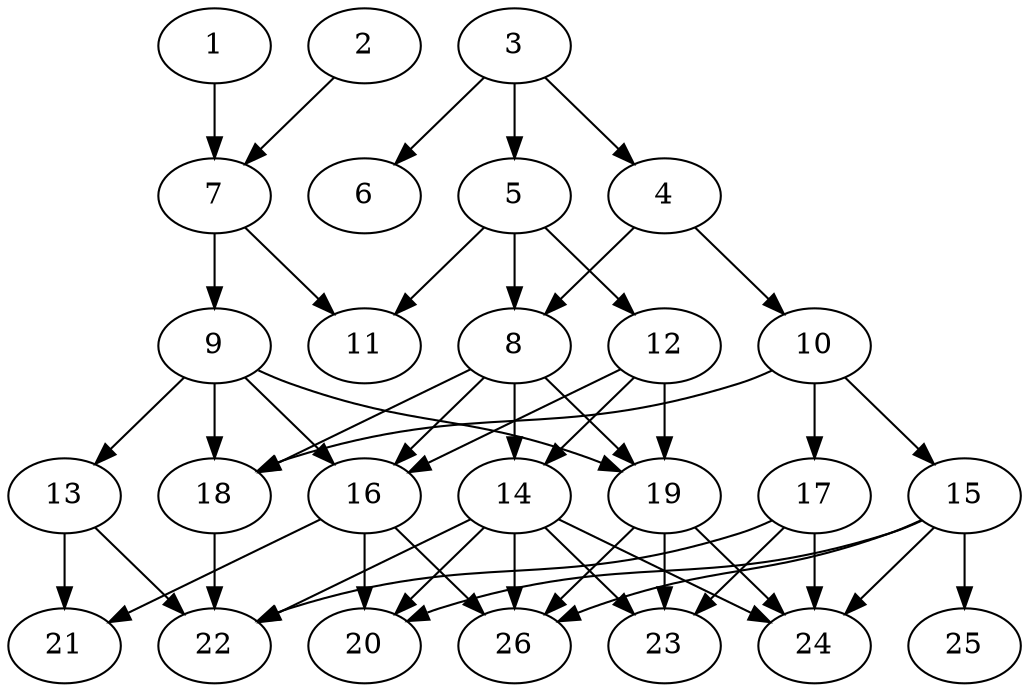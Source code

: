 // DAG (tier=2-normal, mode=compute, n=26, ccr=0.372, fat=0.636, density=0.553, regular=0.403, jump=0.149, mindata=524288, maxdata=8388608)
// DAG automatically generated by daggen at Sun Aug 24 16:33:33 2025
// /home/ermia/Project/Environments/daggen/bin/daggen --dot --ccr 0.372 --fat 0.636 --regular 0.403 --density 0.553 --jump 0.149 --mindata 524288 --maxdata 8388608 -n 26 
digraph G {
  1 [size="617885335191082", alpha="0.01", expect_size="308942667595541"]
  1 -> 7 [size ="22123913412608"]
  2 [size="3794479141732026", alpha="0.00", expect_size="1897239570866013"]
  2 -> 7 [size ="101823071387648"]
  3 [size="328029324856786944000", alpha="0.19", expect_size="164014662428393472000"]
  3 -> 4 [size ="380509146316800"]
  3 -> 5 [size ="380509146316800"]
  3 -> 6 [size ="380509146316800"]
  4 [size="812969293676533632", alpha="0.20", expect_size="406484646838266816"]
  4 -> 8 [size ="437769373483008"]
  4 -> 10 [size ="437769373483008"]
  5 [size="198798705879837152", alpha="0.20", expect_size="99399352939918576"]
  5 -> 8 [size ="82392538677248"]
  5 -> 11 [size ="82392538677248"]
  5 -> 12 [size ="82392538677248"]
  6 [size="184997728521381", alpha="0.11", expect_size="92498864260690"]
  7 [size="14064017726584070", alpha="0.20", expect_size="7032008863292035"]
  7 -> 9 [size ="319655700856832"]
  7 -> 11 [size ="319655700856832"]
  8 [size="8509138486311344", alpha="0.02", expect_size="4254569243155672"]
  8 -> 14 [size ="537139381010432"]
  8 -> 16 [size ="537139381010432"]
  8 -> 18 [size ="537139381010432"]
  8 -> 19 [size ="537139381010432"]
  9 [size="413169619074772736", alpha="0.18", expect_size="206584809537386368"]
  9 -> 13 [size ="156551557939200"]
  9 -> 16 [size ="156551557939200"]
  9 -> 18 [size ="156551557939200"]
  9 -> 19 [size ="156551557939200"]
  10 [size="52032989678177800", alpha="0.05", expect_size="26016494839088900"]
  10 -> 15 [size ="130552116019200"]
  10 -> 17 [size ="130552116019200"]
  10 -> 18 [size ="130552116019200"]
  11 [size="83302296905056256000", alpha="0.07", expect_size="41651148452528128000"]
  12 [size="6303902239698190336", alpha="0.10", expect_size="3151951119849095168"]
  12 -> 14 [size ="27300020092928"]
  12 -> 16 [size ="27300020092928"]
  12 -> 19 [size ="27300020092928"]
  13 [size="322317126671824256", alpha="0.12", expect_size="161158563335912128"]
  13 -> 21 [size ="199524123410432"]
  13 -> 22 [size ="199524123410432"]
  14 [size="30001352385392136", alpha="0.14", expect_size="15000676192696068"]
  14 -> 20 [size ="500984312758272"]
  14 -> 22 [size ="500984312758272"]
  14 -> 23 [size ="500984312758272"]
  14 -> 24 [size ="500984312758272"]
  14 -> 26 [size ="500984312758272"]
  15 [size="416390874597002496", alpha="0.11", expect_size="208195437298501248"]
  15 -> 20 [size ="200097291829248"]
  15 -> 24 [size ="200097291829248"]
  15 -> 25 [size ="200097291829248"]
  15 -> 26 [size ="200097291829248"]
  16 [size="436527773072898752", alpha="0.07", expect_size="218263886536449376"]
  16 -> 20 [size ="399613186015232"]
  16 -> 21 [size ="399613186015232"]
  16 -> 26 [size ="399613186015232"]
  17 [size="10332426857550446592", alpha="0.13", expect_size="5166213428775223296"]
  17 -> 22 [size ="37951144722432"]
  17 -> 23 [size ="37951144722432"]
  17 -> 24 [size ="37951144722432"]
  18 [size="395617606457272303616", alpha="0.07", expect_size="197808803228636151808"]
  18 -> 22 [size ="431128825561088"]
  19 [size="4569423151276250", alpha="0.17", expect_size="2284711575638125"]
  19 -> 23 [size ="282192773120000"]
  19 -> 24 [size ="282192773120000"]
  19 -> 26 [size ="282192773120000"]
  20 [size="220291568124959808", alpha="0.09", expect_size="110145784062479904"]
  21 [size="495036864259688384", alpha="0.10", expect_size="247518432129844192"]
  22 [size="305062601259615256576", alpha="0.07", expect_size="152531300629807628288"]
  23 [size="1101434151831538304", alpha="0.14", expect_size="550717075915769152"]
  24 [size="4163211025568497664", alpha="0.07", expect_size="2081605512784248832"]
  25 [size="2469733513680438", alpha="0.06", expect_size="1234866756840219"]
  26 [size="215061394474629184", alpha="0.01", expect_size="107530697237314592"]
}